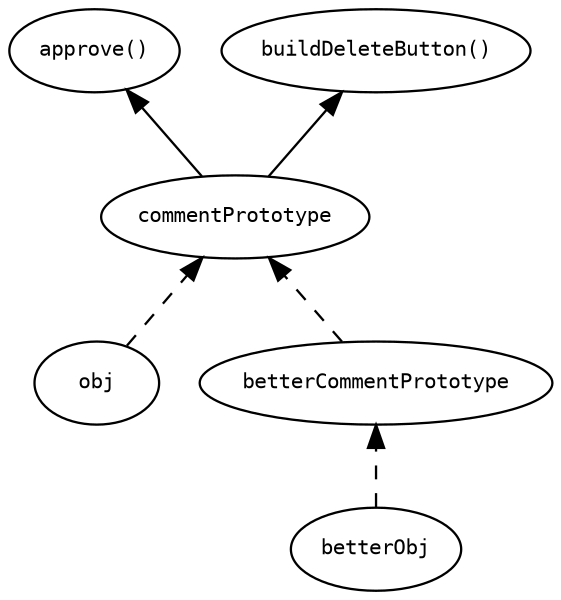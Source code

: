 digraph G {
    graph [size="4,4!"]
    rankdir=BT
    node[fontname=monospace, fontsize=9]
    cp -> approve
    cp -> buildDeleteButton
    obj -> cp [style=dashed]
    bcp -> cp [style=dashed]
    bobj -> bcp [style=dashed]

    bobj[label="betterObj"]
    cp[label="commentPrototype"]
    bcp[label="betterCommentPrototype"]
    approve[label="approve()"]
    buildDeleteButton[label="buildDeleteButton()"]
}
